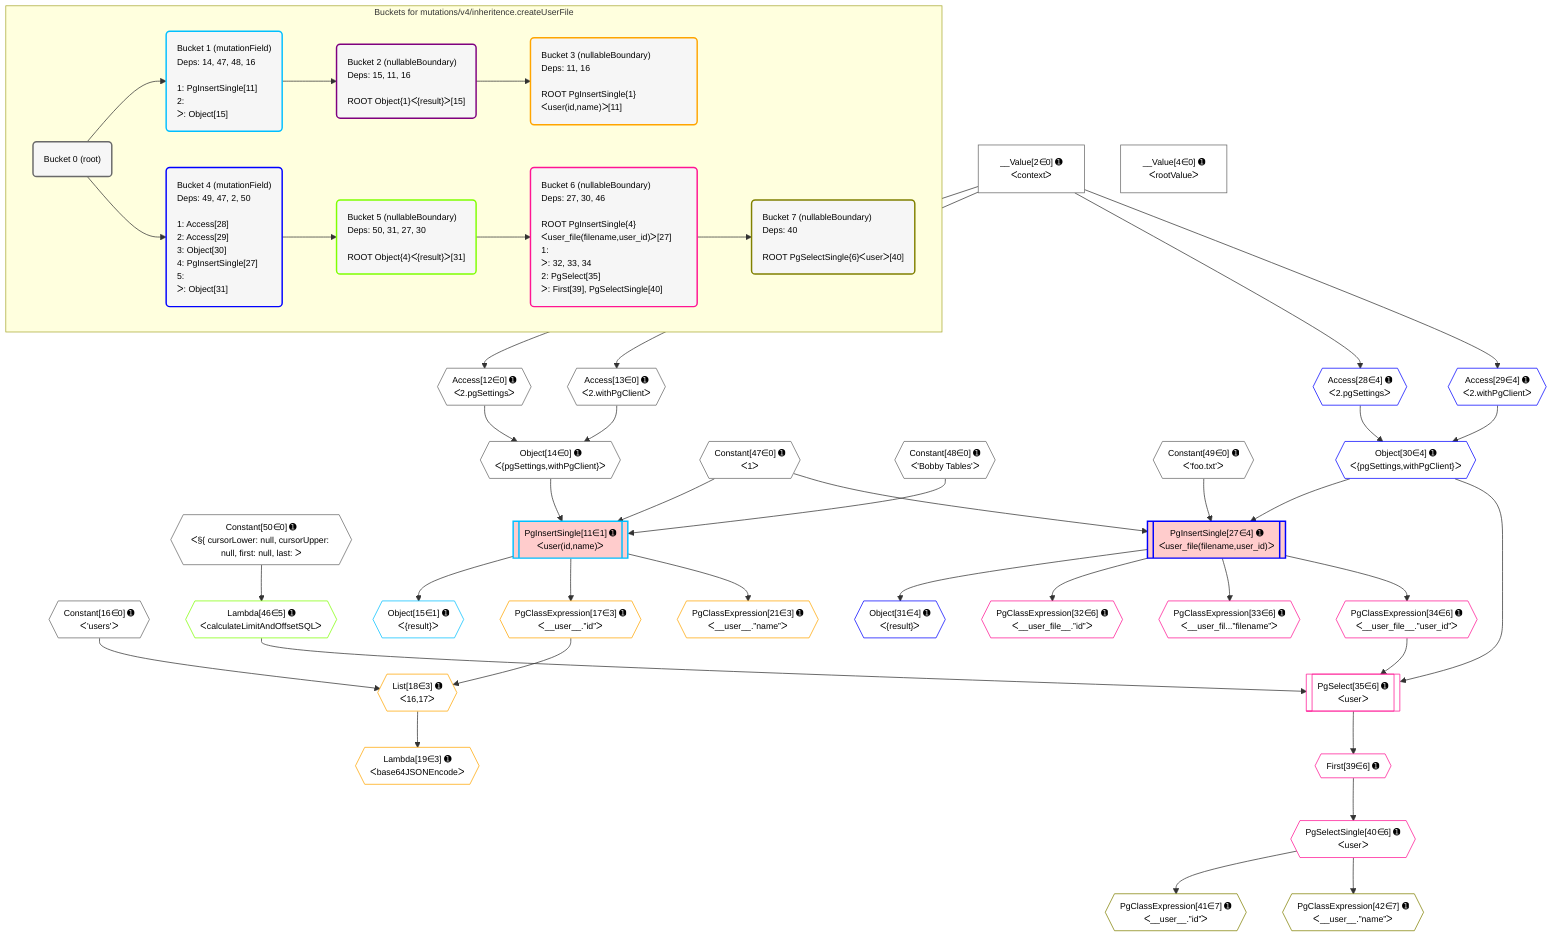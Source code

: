 %%{init: {'themeVariables': { 'fontSize': '12px'}}}%%
graph TD
    classDef path fill:#eee,stroke:#000,color:#000
    classDef plan fill:#fff,stroke-width:1px,color:#000
    classDef itemplan fill:#fff,stroke-width:2px,color:#000
    classDef unbatchedplan fill:#dff,stroke-width:1px,color:#000
    classDef sideeffectplan fill:#fcc,stroke-width:2px,color:#000
    classDef bucket fill:#f6f6f6,color:#000,stroke-width:2px,text-align:left


    %% plan dependencies
    Object14{{"Object[14∈0] ➊<br />ᐸ{pgSettings,withPgClient}ᐳ"}}:::plan
    Access12{{"Access[12∈0] ➊<br />ᐸ2.pgSettingsᐳ"}}:::plan
    Access13{{"Access[13∈0] ➊<br />ᐸ2.withPgClientᐳ"}}:::plan
    Access12 & Access13 --> Object14
    __Value2["__Value[2∈0] ➊<br />ᐸcontextᐳ"]:::plan
    __Value2 --> Access12
    __Value2 --> Access13
    __Value4["__Value[4∈0] ➊<br />ᐸrootValueᐳ"]:::plan
    Constant16{{"Constant[16∈0] ➊<br />ᐸ'users'ᐳ"}}:::plan
    Constant47{{"Constant[47∈0] ➊<br />ᐸ1ᐳ"}}:::plan
    Constant48{{"Constant[48∈0] ➊<br />ᐸ'Bobby Tables'ᐳ"}}:::plan
    Constant49{{"Constant[49∈0] ➊<br />ᐸ'foo.txt'ᐳ"}}:::plan
    Constant50{{"Constant[50∈0] ➊<br />ᐸ§{ cursorLower: null, cursorUpper: null, first: null, last: ᐳ"}}:::plan
    PgInsertSingle11[["PgInsertSingle[11∈1] ➊<br />ᐸuser(id,name)ᐳ"]]:::sideeffectplan
    Object14 & Constant47 & Constant48 --> PgInsertSingle11
    Object15{{"Object[15∈1] ➊<br />ᐸ{result}ᐳ"}}:::plan
    PgInsertSingle11 --> Object15
    List18{{"List[18∈3] ➊<br />ᐸ16,17ᐳ"}}:::plan
    PgClassExpression17{{"PgClassExpression[17∈3] ➊<br />ᐸ__user__.”id”ᐳ"}}:::plan
    Constant16 & PgClassExpression17 --> List18
    PgInsertSingle11 --> PgClassExpression17
    Lambda19{{"Lambda[19∈3] ➊<br />ᐸbase64JSONEncodeᐳ"}}:::plan
    List18 --> Lambda19
    PgClassExpression21{{"PgClassExpression[21∈3] ➊<br />ᐸ__user__.”name”ᐳ"}}:::plan
    PgInsertSingle11 --> PgClassExpression21
    PgInsertSingle27[["PgInsertSingle[27∈4] ➊<br />ᐸuser_file(filename,user_id)ᐳ"]]:::sideeffectplan
    Object30{{"Object[30∈4] ➊<br />ᐸ{pgSettings,withPgClient}ᐳ"}}:::plan
    Object30 & Constant49 & Constant47 --> PgInsertSingle27
    Access28{{"Access[28∈4] ➊<br />ᐸ2.pgSettingsᐳ"}}:::plan
    Access29{{"Access[29∈4] ➊<br />ᐸ2.withPgClientᐳ"}}:::plan
    Access28 & Access29 --> Object30
    __Value2 --> Access28
    __Value2 --> Access29
    Object31{{"Object[31∈4] ➊<br />ᐸ{result}ᐳ"}}:::plan
    PgInsertSingle27 --> Object31
    Lambda46{{"Lambda[46∈5] ➊<br />ᐸcalculateLimitAndOffsetSQLᐳ"}}:::plan
    Constant50 --> Lambda46
    PgSelect35[["PgSelect[35∈6] ➊<br />ᐸuserᐳ"]]:::plan
    PgClassExpression34{{"PgClassExpression[34∈6] ➊<br />ᐸ__user_file__.”user_id”ᐳ"}}:::plan
    Object30 & PgClassExpression34 & Lambda46 --> PgSelect35
    PgClassExpression32{{"PgClassExpression[32∈6] ➊<br />ᐸ__user_file__.”id”ᐳ"}}:::plan
    PgInsertSingle27 --> PgClassExpression32
    PgClassExpression33{{"PgClassExpression[33∈6] ➊<br />ᐸ__user_fil...”filename”ᐳ"}}:::plan
    PgInsertSingle27 --> PgClassExpression33
    PgInsertSingle27 --> PgClassExpression34
    First39{{"First[39∈6] ➊"}}:::plan
    PgSelect35 --> First39
    PgSelectSingle40{{"PgSelectSingle[40∈6] ➊<br />ᐸuserᐳ"}}:::plan
    First39 --> PgSelectSingle40
    PgClassExpression41{{"PgClassExpression[41∈7] ➊<br />ᐸ__user__.”id”ᐳ"}}:::plan
    PgSelectSingle40 --> PgClassExpression41
    PgClassExpression42{{"PgClassExpression[42∈7] ➊<br />ᐸ__user__.”name”ᐳ"}}:::plan
    PgSelectSingle40 --> PgClassExpression42

    %% define steps

    subgraph "Buckets for mutations/v4/inheritence.createUserFile"
    Bucket0("Bucket 0 (root)"):::bucket
    classDef bucket0 stroke:#696969
    class Bucket0,__Value2,__Value4,Access12,Access13,Object14,Constant16,Constant47,Constant48,Constant49,Constant50 bucket0
    Bucket1("Bucket 1 (mutationField)<br />Deps: 14, 47, 48, 16<br /><br />1: PgInsertSingle[11]<br />2: <br />ᐳ: Object[15]"):::bucket
    classDef bucket1 stroke:#00bfff
    class Bucket1,PgInsertSingle11,Object15 bucket1
    Bucket2("Bucket 2 (nullableBoundary)<br />Deps: 15, 11, 16<br /><br />ROOT Object{1}ᐸ{result}ᐳ[15]"):::bucket
    classDef bucket2 stroke:#7f007f
    class Bucket2 bucket2
    Bucket3("Bucket 3 (nullableBoundary)<br />Deps: 11, 16<br /><br />ROOT PgInsertSingle{1}ᐸuser(id,name)ᐳ[11]"):::bucket
    classDef bucket3 stroke:#ffa500
    class Bucket3,PgClassExpression17,List18,Lambda19,PgClassExpression21 bucket3
    Bucket4("Bucket 4 (mutationField)<br />Deps: 49, 47, 2, 50<br /><br />1: Access[28]<br />2: Access[29]<br />3: Object[30]<br />4: PgInsertSingle[27]<br />5: <br />ᐳ: Object[31]"):::bucket
    classDef bucket4 stroke:#0000ff
    class Bucket4,PgInsertSingle27,Access28,Access29,Object30,Object31 bucket4
    Bucket5("Bucket 5 (nullableBoundary)<br />Deps: 50, 31, 27, 30<br /><br />ROOT Object{4}ᐸ{result}ᐳ[31]"):::bucket
    classDef bucket5 stroke:#7fff00
    class Bucket5,Lambda46 bucket5
    Bucket6("Bucket 6 (nullableBoundary)<br />Deps: 27, 30, 46<br /><br />ROOT PgInsertSingle{4}ᐸuser_file(filename,user_id)ᐳ[27]<br />1: <br />ᐳ: 32, 33, 34<br />2: PgSelect[35]<br />ᐳ: First[39], PgSelectSingle[40]"):::bucket
    classDef bucket6 stroke:#ff1493
    class Bucket6,PgClassExpression32,PgClassExpression33,PgClassExpression34,PgSelect35,First39,PgSelectSingle40 bucket6
    Bucket7("Bucket 7 (nullableBoundary)<br />Deps: 40<br /><br />ROOT PgSelectSingle{6}ᐸuserᐳ[40]"):::bucket
    classDef bucket7 stroke:#808000
    class Bucket7,PgClassExpression41,PgClassExpression42 bucket7
    Bucket0 --> Bucket1 & Bucket4
    Bucket1 --> Bucket2
    Bucket2 --> Bucket3
    Bucket4 --> Bucket5
    Bucket5 --> Bucket6
    Bucket6 --> Bucket7
    end